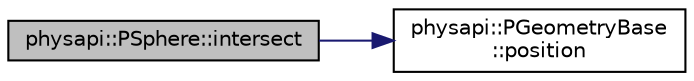 digraph "physapi::PSphere::intersect"
{
 // LATEX_PDF_SIZE
  edge [fontname="Helvetica",fontsize="10",labelfontname="Helvetica",labelfontsize="10"];
  node [fontname="Helvetica",fontsize="10",shape=record];
  rankdir="LR";
  Node1 [label="physapi::PSphere::intersect",height=0.2,width=0.4,color="black", fillcolor="grey75", style="filled", fontcolor="black",tooltip="Check if the given geometry intersects with other geometry."];
  Node1 -> Node2 [color="midnightblue",fontsize="10",style="solid",fontname="Helvetica"];
  Node2 [label="physapi::PGeometryBase\l::position",height=0.2,width=0.4,color="black", fillcolor="white", style="filled",URL="$classphysapi_1_1_p_geometry_base.html#a6bddf89a66ee7f884e33319b389c4147",tooltip="Get the position of the object."];
}
